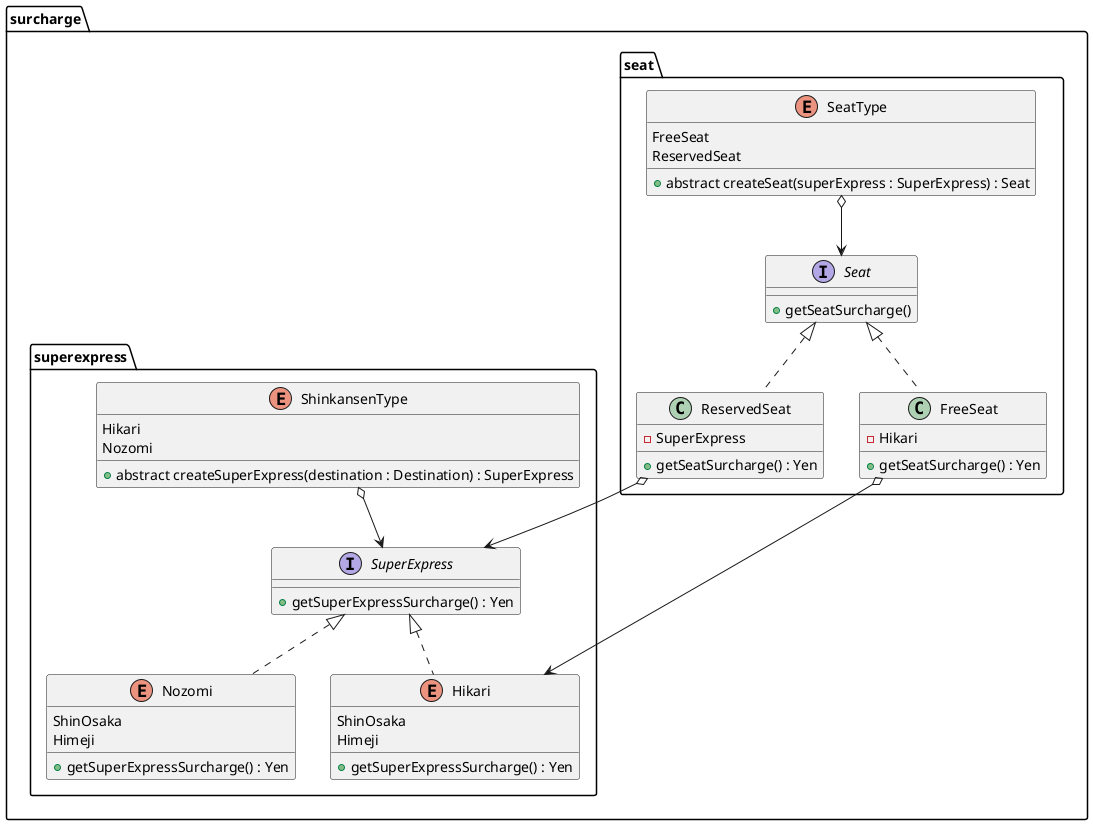 @startuml

package surcharge{

 package seat{
 Enum SeatType{
  FreeSeat
  ReservedSeat

  + abstract createSeat(superExpress : SuperExpress) : Seat
 }

 SeatType o--> Seat

 interface Seat{
  + getSeatSurcharge()
 }

 class FreeSeat implements Seat{
  - Hikari
  + getSeatSurcharge() : Yen
 }

 class ReservedSeat implements Seat{
  - SuperExpress
  + getSeatSurcharge() : Yen
 }
 }

 package superexpress{
 Enum ShinkansenType {
   Hikari
   Nozomi

   + abstract createSuperExpress(destination : Destination) : SuperExpress
  }

  ShinkansenType o--> SuperExpress

 interface SuperExpress{
  + getSuperExpressSurcharge() : Yen
 }

 Enum Hikari implements SuperExpress{
  ShinOsaka
  Himeji
  + getSuperExpressSurcharge() : Yen
 }

 Enum Nozomi implements SuperExpress{
  ShinOsaka
  Himeji
  + getSuperExpressSurcharge() : Yen
 }

 ReservedSeat o--> SuperExpress
 FreeSeat o--> Hikari
 }
}

@enduml